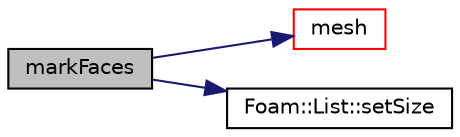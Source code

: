 digraph "markFaces"
{
  bgcolor="transparent";
  edge [fontname="Helvetica",fontsize="10",labelfontname="Helvetica",labelfontsize="10"];
  node [fontname="Helvetica",fontsize="10",shape=record];
  rankdir="LR";
  Node3119 [label="markFaces",height=0.2,width=0.4,color="black", fillcolor="grey75", style="filled", fontcolor="black"];
  Node3119 -> Node3120 [color="midnightblue",fontsize="10",style="solid",fontname="Helvetica"];
  Node3120 [label="mesh",height=0.2,width=0.4,color="red",URL="$a22169.html#a6d5e6463d124593c34d8d925916d41d7"];
  Node3119 -> Node3166 [color="midnightblue",fontsize="10",style="solid",fontname="Helvetica"];
  Node3166 [label="Foam::List::setSize",height=0.2,width=0.4,color="black",URL="$a26833.html#aedb985ffeaf1bdbfeccc2a8730405703",tooltip="Reset size of List. "];
}
